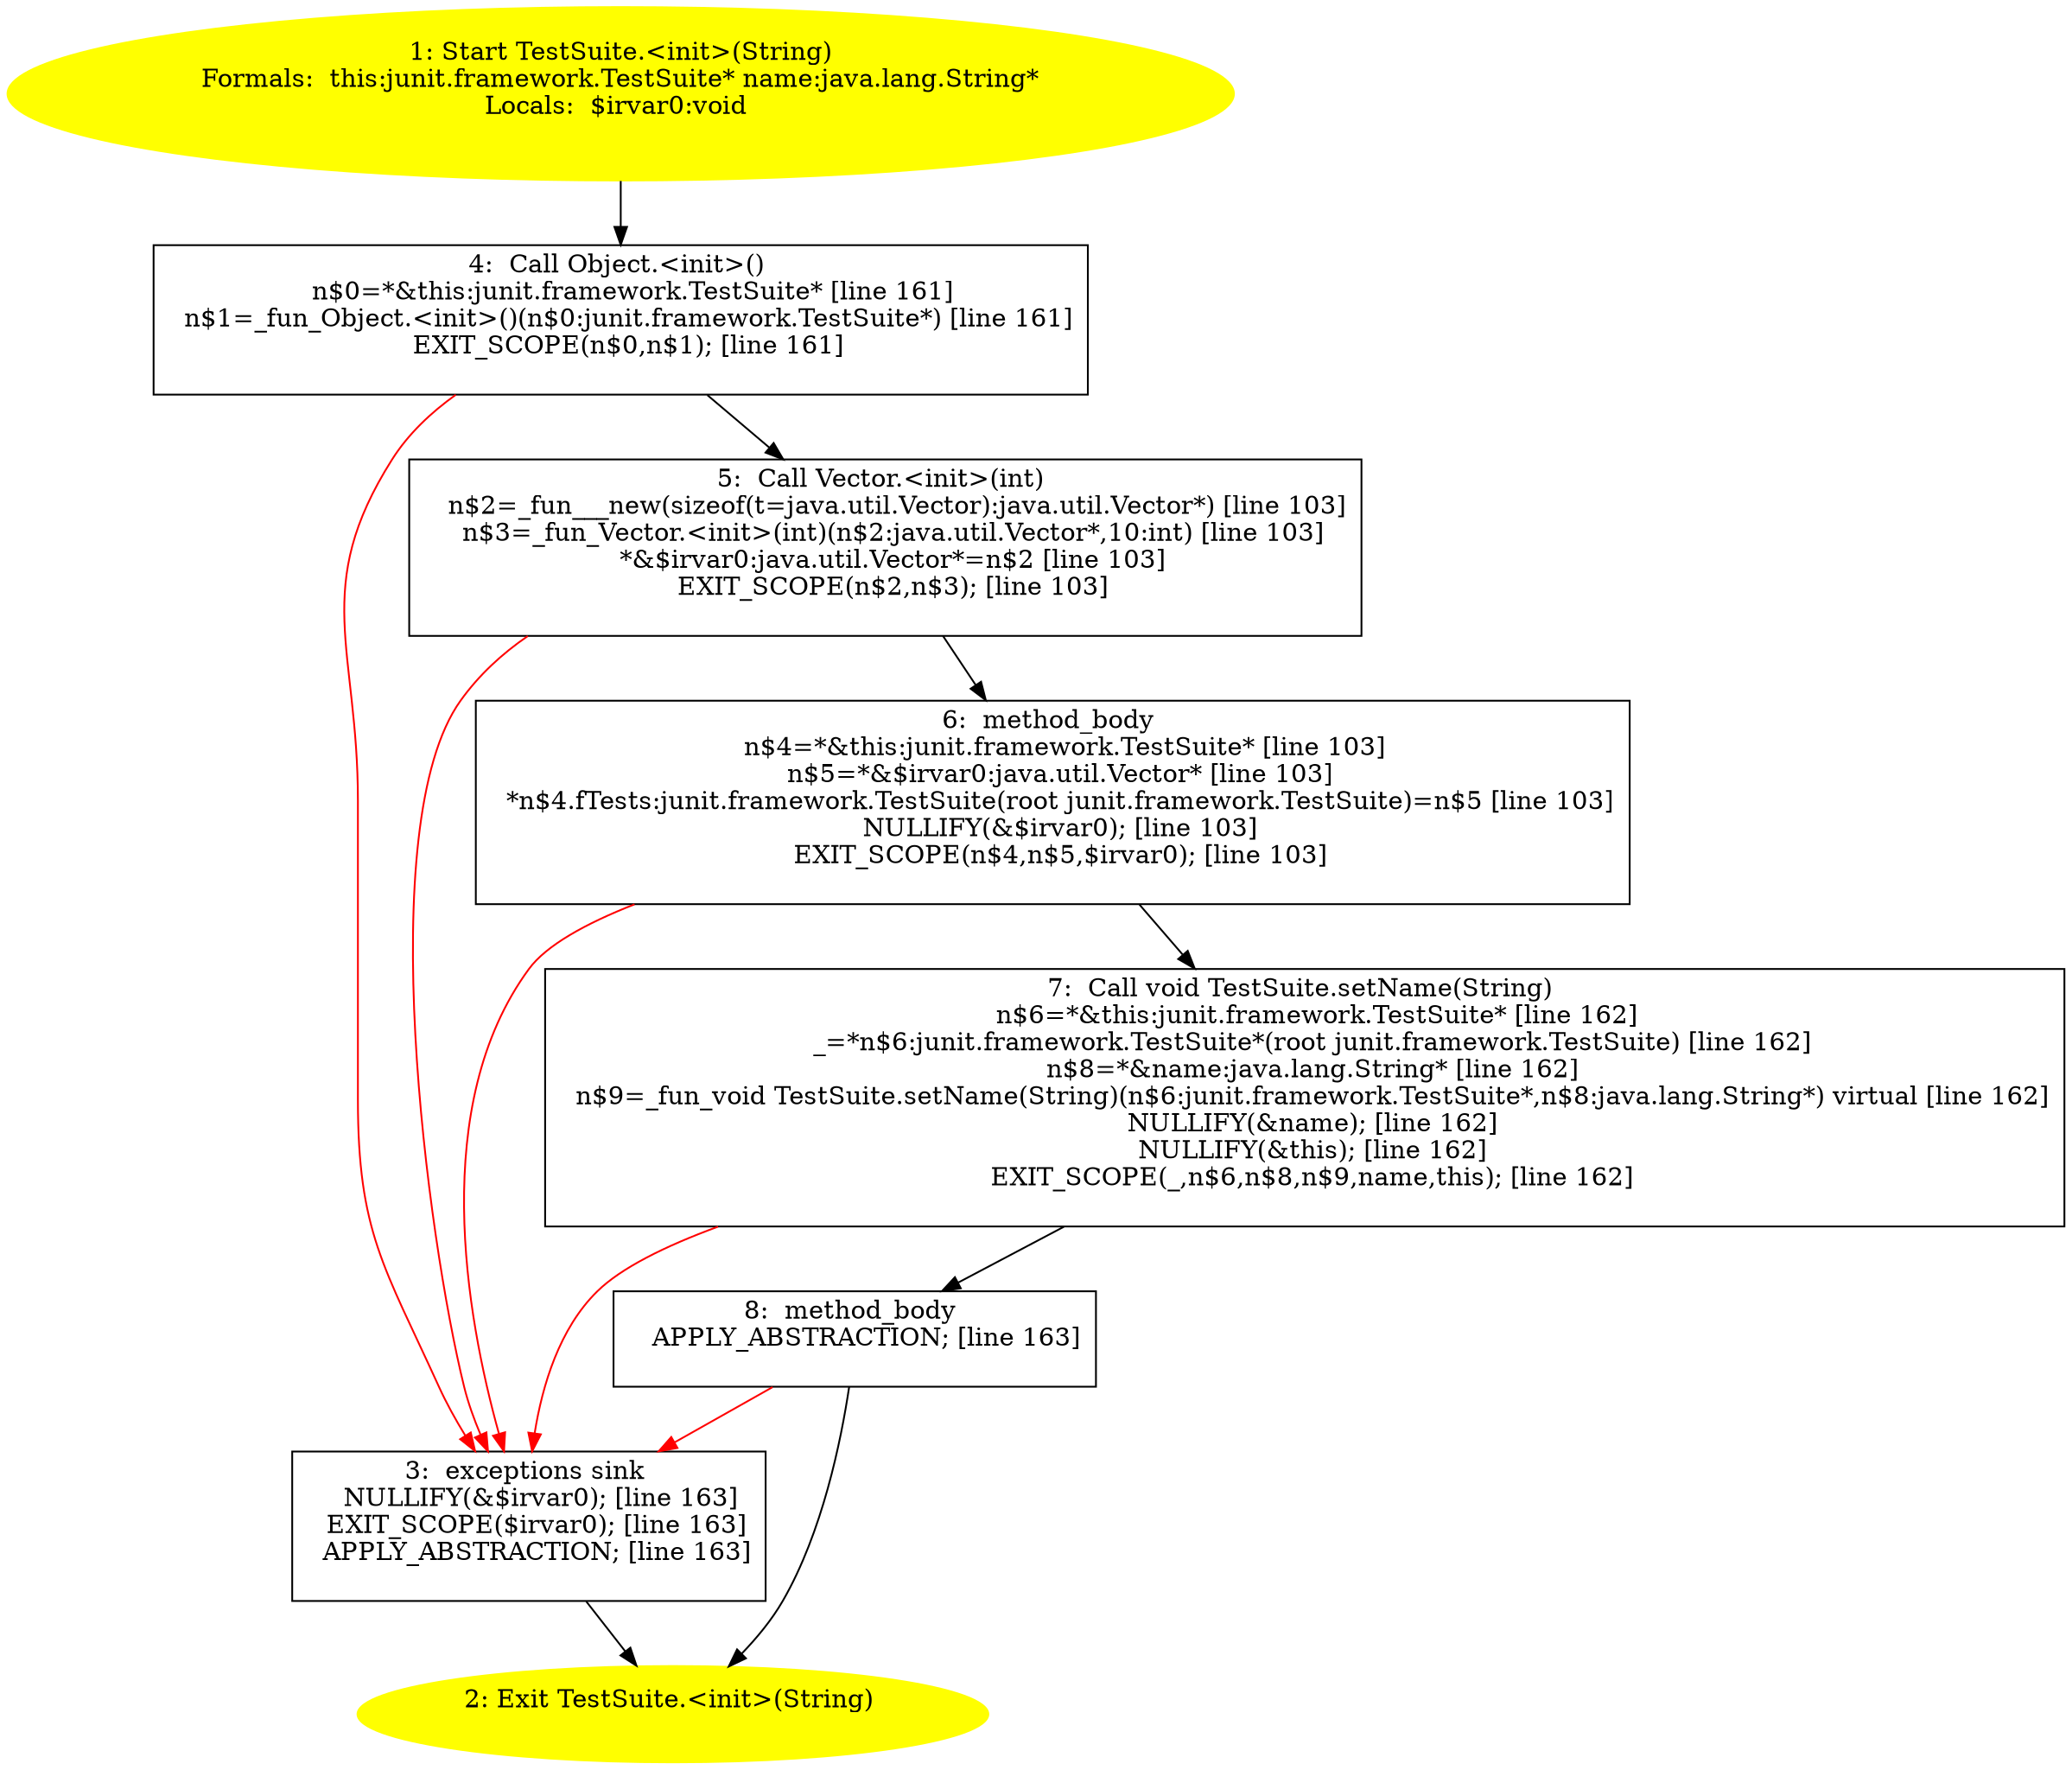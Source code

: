 /* @generated */
digraph cfg {
"junit.framework.TestSuite.<init>(java.lang.String).228475b46a011ce013f7e21c15f3107c_1" [label="1: Start TestSuite.<init>(String)\nFormals:  this:junit.framework.TestSuite* name:java.lang.String*\nLocals:  $irvar0:void \n  " color=yellow style=filled]
	

	 "junit.framework.TestSuite.<init>(java.lang.String).228475b46a011ce013f7e21c15f3107c_1" -> "junit.framework.TestSuite.<init>(java.lang.String).228475b46a011ce013f7e21c15f3107c_4" ;
"junit.framework.TestSuite.<init>(java.lang.String).228475b46a011ce013f7e21c15f3107c_2" [label="2: Exit TestSuite.<init>(String) \n  " color=yellow style=filled]
	

"junit.framework.TestSuite.<init>(java.lang.String).228475b46a011ce013f7e21c15f3107c_3" [label="3:  exceptions sink \n   NULLIFY(&$irvar0); [line 163]\n  EXIT_SCOPE($irvar0); [line 163]\n  APPLY_ABSTRACTION; [line 163]\n " shape="box"]
	

	 "junit.framework.TestSuite.<init>(java.lang.String).228475b46a011ce013f7e21c15f3107c_3" -> "junit.framework.TestSuite.<init>(java.lang.String).228475b46a011ce013f7e21c15f3107c_2" ;
"junit.framework.TestSuite.<init>(java.lang.String).228475b46a011ce013f7e21c15f3107c_4" [label="4:  Call Object.<init>() \n   n$0=*&this:junit.framework.TestSuite* [line 161]\n  n$1=_fun_Object.<init>()(n$0:junit.framework.TestSuite*) [line 161]\n  EXIT_SCOPE(n$0,n$1); [line 161]\n " shape="box"]
	

	 "junit.framework.TestSuite.<init>(java.lang.String).228475b46a011ce013f7e21c15f3107c_4" -> "junit.framework.TestSuite.<init>(java.lang.String).228475b46a011ce013f7e21c15f3107c_5" ;
	 "junit.framework.TestSuite.<init>(java.lang.String).228475b46a011ce013f7e21c15f3107c_4" -> "junit.framework.TestSuite.<init>(java.lang.String).228475b46a011ce013f7e21c15f3107c_3" [color="red" ];
"junit.framework.TestSuite.<init>(java.lang.String).228475b46a011ce013f7e21c15f3107c_5" [label="5:  Call Vector.<init>(int) \n   n$2=_fun___new(sizeof(t=java.util.Vector):java.util.Vector*) [line 103]\n  n$3=_fun_Vector.<init>(int)(n$2:java.util.Vector*,10:int) [line 103]\n  *&$irvar0:java.util.Vector*=n$2 [line 103]\n  EXIT_SCOPE(n$2,n$3); [line 103]\n " shape="box"]
	

	 "junit.framework.TestSuite.<init>(java.lang.String).228475b46a011ce013f7e21c15f3107c_5" -> "junit.framework.TestSuite.<init>(java.lang.String).228475b46a011ce013f7e21c15f3107c_6" ;
	 "junit.framework.TestSuite.<init>(java.lang.String).228475b46a011ce013f7e21c15f3107c_5" -> "junit.framework.TestSuite.<init>(java.lang.String).228475b46a011ce013f7e21c15f3107c_3" [color="red" ];
"junit.framework.TestSuite.<init>(java.lang.String).228475b46a011ce013f7e21c15f3107c_6" [label="6:  method_body \n   n$4=*&this:junit.framework.TestSuite* [line 103]\n  n$5=*&$irvar0:java.util.Vector* [line 103]\n  *n$4.fTests:junit.framework.TestSuite(root junit.framework.TestSuite)=n$5 [line 103]\n  NULLIFY(&$irvar0); [line 103]\n  EXIT_SCOPE(n$4,n$5,$irvar0); [line 103]\n " shape="box"]
	

	 "junit.framework.TestSuite.<init>(java.lang.String).228475b46a011ce013f7e21c15f3107c_6" -> "junit.framework.TestSuite.<init>(java.lang.String).228475b46a011ce013f7e21c15f3107c_7" ;
	 "junit.framework.TestSuite.<init>(java.lang.String).228475b46a011ce013f7e21c15f3107c_6" -> "junit.framework.TestSuite.<init>(java.lang.String).228475b46a011ce013f7e21c15f3107c_3" [color="red" ];
"junit.framework.TestSuite.<init>(java.lang.String).228475b46a011ce013f7e21c15f3107c_7" [label="7:  Call void TestSuite.setName(String) \n   n$6=*&this:junit.framework.TestSuite* [line 162]\n  _=*n$6:junit.framework.TestSuite*(root junit.framework.TestSuite) [line 162]\n  n$8=*&name:java.lang.String* [line 162]\n  n$9=_fun_void TestSuite.setName(String)(n$6:junit.framework.TestSuite*,n$8:java.lang.String*) virtual [line 162]\n  NULLIFY(&name); [line 162]\n  NULLIFY(&this); [line 162]\n  EXIT_SCOPE(_,n$6,n$8,n$9,name,this); [line 162]\n " shape="box"]
	

	 "junit.framework.TestSuite.<init>(java.lang.String).228475b46a011ce013f7e21c15f3107c_7" -> "junit.framework.TestSuite.<init>(java.lang.String).228475b46a011ce013f7e21c15f3107c_8" ;
	 "junit.framework.TestSuite.<init>(java.lang.String).228475b46a011ce013f7e21c15f3107c_7" -> "junit.framework.TestSuite.<init>(java.lang.String).228475b46a011ce013f7e21c15f3107c_3" [color="red" ];
"junit.framework.TestSuite.<init>(java.lang.String).228475b46a011ce013f7e21c15f3107c_8" [label="8:  method_body \n   APPLY_ABSTRACTION; [line 163]\n " shape="box"]
	

	 "junit.framework.TestSuite.<init>(java.lang.String).228475b46a011ce013f7e21c15f3107c_8" -> "junit.framework.TestSuite.<init>(java.lang.String).228475b46a011ce013f7e21c15f3107c_2" ;
	 "junit.framework.TestSuite.<init>(java.lang.String).228475b46a011ce013f7e21c15f3107c_8" -> "junit.framework.TestSuite.<init>(java.lang.String).228475b46a011ce013f7e21c15f3107c_3" [color="red" ];
}
